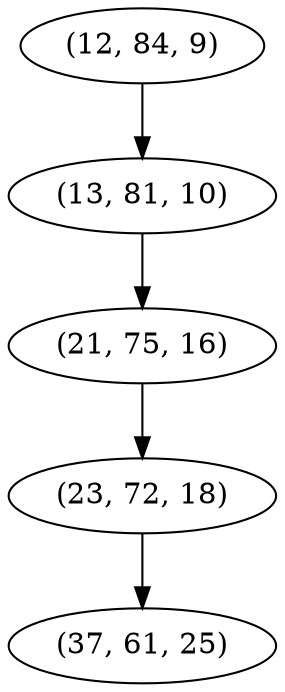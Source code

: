 digraph tree {
    "(12, 84, 9)";
    "(13, 81, 10)";
    "(21, 75, 16)";
    "(23, 72, 18)";
    "(37, 61, 25)";
    "(12, 84, 9)" -> "(13, 81, 10)";
    "(13, 81, 10)" -> "(21, 75, 16)";
    "(21, 75, 16)" -> "(23, 72, 18)";
    "(23, 72, 18)" -> "(37, 61, 25)";
}

